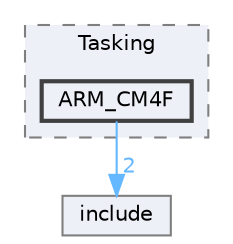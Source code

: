 digraph "D:/Projects/Raspberrypi_pico/pico_freertos_final/freertos_pico2/pico_freertos/FreeRTOS-Kernel/portable/Tasking/ARM_CM4F"
{
 // LATEX_PDF_SIZE
  bgcolor="transparent";
  edge [fontname=Helvetica,fontsize=10,labelfontname=Helvetica,labelfontsize=10];
  node [fontname=Helvetica,fontsize=10,shape=box,height=0.2,width=0.4];
  compound=true
  subgraph clusterdir_21378590ba7f36aa55a6e81b156b0871 {
    graph [ bgcolor="#edf0f7", pencolor="grey50", label="Tasking", fontname=Helvetica,fontsize=10 style="filled,dashed", URL="dir_21378590ba7f36aa55a6e81b156b0871.html",tooltip=""]
  dir_7217a52a8df0168d333dc56a803f300e [label="ARM_CM4F", fillcolor="#edf0f7", color="grey25", style="filled,bold", URL="dir_7217a52a8df0168d333dc56a803f300e.html",tooltip=""];
  }
  dir_c69ece34c3f150cb2c6f1098178b172a [label="include", fillcolor="#edf0f7", color="grey50", style="filled", URL="dir_c69ece34c3f150cb2c6f1098178b172a.html",tooltip=""];
  dir_7217a52a8df0168d333dc56a803f300e->dir_c69ece34c3f150cb2c6f1098178b172a [headlabel="2", labeldistance=1.5 headhref="dir_000057_000125.html" href="dir_000057_000125.html" color="steelblue1" fontcolor="steelblue1"];
}
